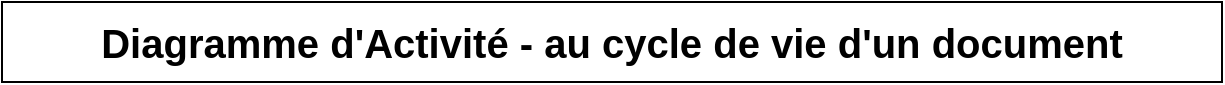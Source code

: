 <mxfile version="16.0.0" type="device"><diagram id="yjHkxPN_NyVxKJDNzqiQ" name="Page-1"><mxGraphModel dx="1421" dy="799" grid="1" gridSize="10" guides="1" tooltips="1" connect="1" arrows="1" fold="1" page="1" pageScale="1" pageWidth="827" pageHeight="1169" math="0" shadow="0"><root><mxCell id="0"/><mxCell id="1" parent="0"/><mxCell id="tKPgqitHFtqzmxrgTxL4-1" value="&lt;font style=&quot;font-size: 20px&quot;&gt;&lt;b&gt;Diagramme d'Activité - au cycle de vie d'un document&lt;/b&gt;&lt;/font&gt;" style="rounded=0;whiteSpace=wrap;html=1;fontSize=12;" vertex="1" parent="1"><mxGeometry x="120" y="10" width="610" height="40" as="geometry"/></mxCell></root></mxGraphModel></diagram></mxfile>